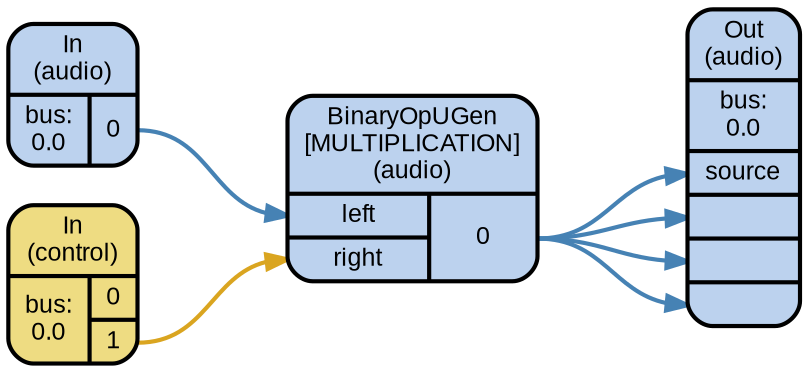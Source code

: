 digraph synthdef_432af90c0e9e3274dad165e8747f06fd {
    graph [bgcolor=transparent,
        color=lightslategrey,
        dpi=72,
        fontname=Arial,
        outputorder=edgesfirst,
        overlap=prism,
        penwidth=2,
        rankdir=LR,
        ranksep=1,
        splines=spline,
        style="dotted, rounded"];
    node [fontname=Arial,
        fontsize=12,
        penwidth=2,
        shape=Mrecord,
        style="filled, rounded"];
    edge [penwidth=2];
    ugen_0 [fillcolor=lightsteelblue2,
        label="<f_0> In\n(audio) | { { <f_1_0_0> bus:\n0.0 } | { <f_1_1_0> 0 } }"];
    ugen_1 [fillcolor=lightgoldenrod2,
        label="<f_0> In\n(control) | { { <f_1_0_0> bus:\n0.0 } | { <f_1_1_0> 0 | <f_1_1_1> 1 } }"];
    ugen_2 [fillcolor=lightsteelblue2,
        label="<f_0> BinaryOpUGen\n[MULTIPLICATION]\n(audio) | { { <f_1_0_0> left | <f_1_0_1> right } | { <f_1_1_0> 0 } }"];
    ugen_3 [fillcolor=lightsteelblue2,
        label="<f_0> Out\n(audio) | { { <f_1_0_0> bus:\n0.0 | <f_1_0_1> source | <f_1_0_2> | <f_1_0_3> | <f_1_0_4> } }"];
    ugen_0:f_1_1_0:e -> ugen_2:f_1_0_0:w [color=steelblue];
    ugen_1:f_1_1_1:e -> ugen_2:f_1_0_1:w [color=goldenrod];
    ugen_2:f_1_1_0:e -> ugen_3:f_1_0_1:w [color=steelblue];
    ugen_2:f_1_1_0:e -> ugen_3:f_1_0_2:w [color=steelblue];
    ugen_2:f_1_1_0:e -> ugen_3:f_1_0_3:w [color=steelblue];
    ugen_2:f_1_1_0:e -> ugen_3:f_1_0_4:w [color=steelblue];
}